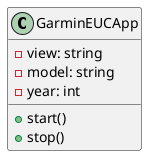 @startuml
class GarminEUCApp {
  -view: string
  -model: string
  -year: int
  +start()
  +stop()
}
@enduml